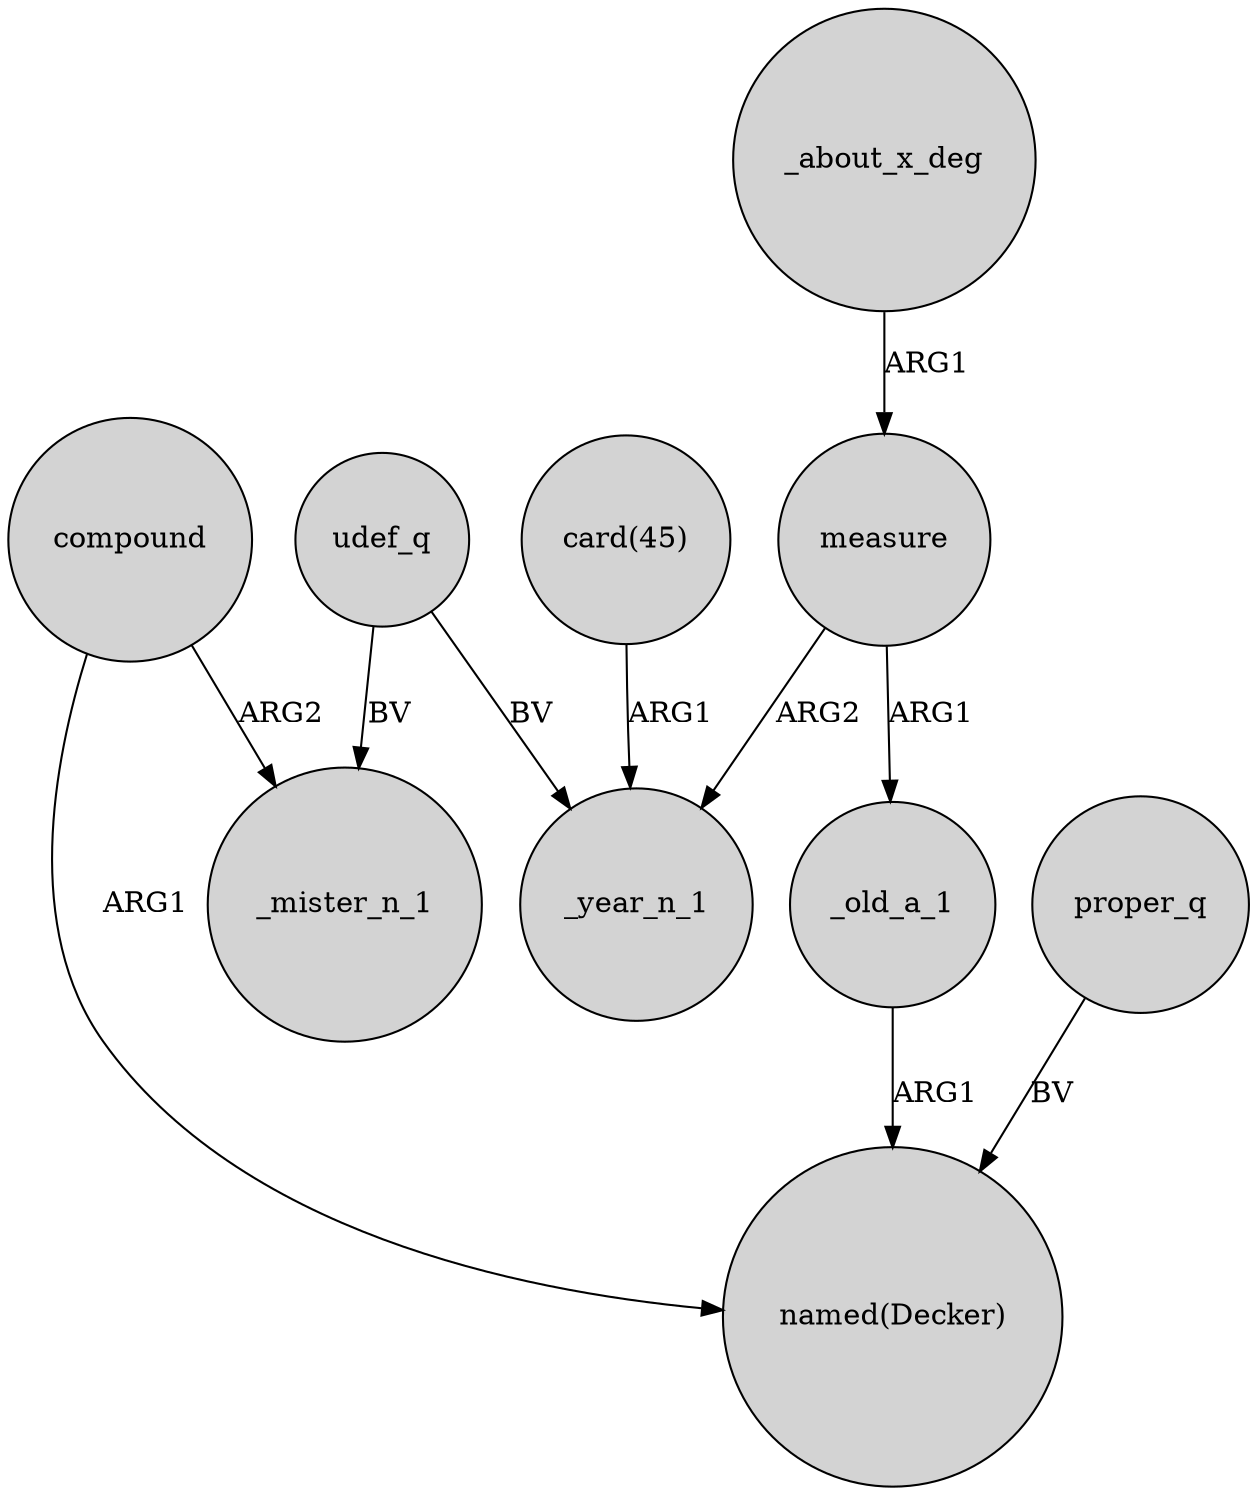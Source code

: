 digraph {
	node [shape=circle style=filled]
	udef_q -> _mister_n_1 [label=BV]
	udef_q -> _year_n_1 [label=BV]
	"card(45)" -> _year_n_1 [label=ARG1]
	_old_a_1 -> "named(Decker)" [label=ARG1]
	measure -> _year_n_1 [label=ARG2]
	compound -> "named(Decker)" [label=ARG1]
	proper_q -> "named(Decker)" [label=BV]
	_about_x_deg -> measure [label=ARG1]
	measure -> _old_a_1 [label=ARG1]
	compound -> _mister_n_1 [label=ARG2]
}
